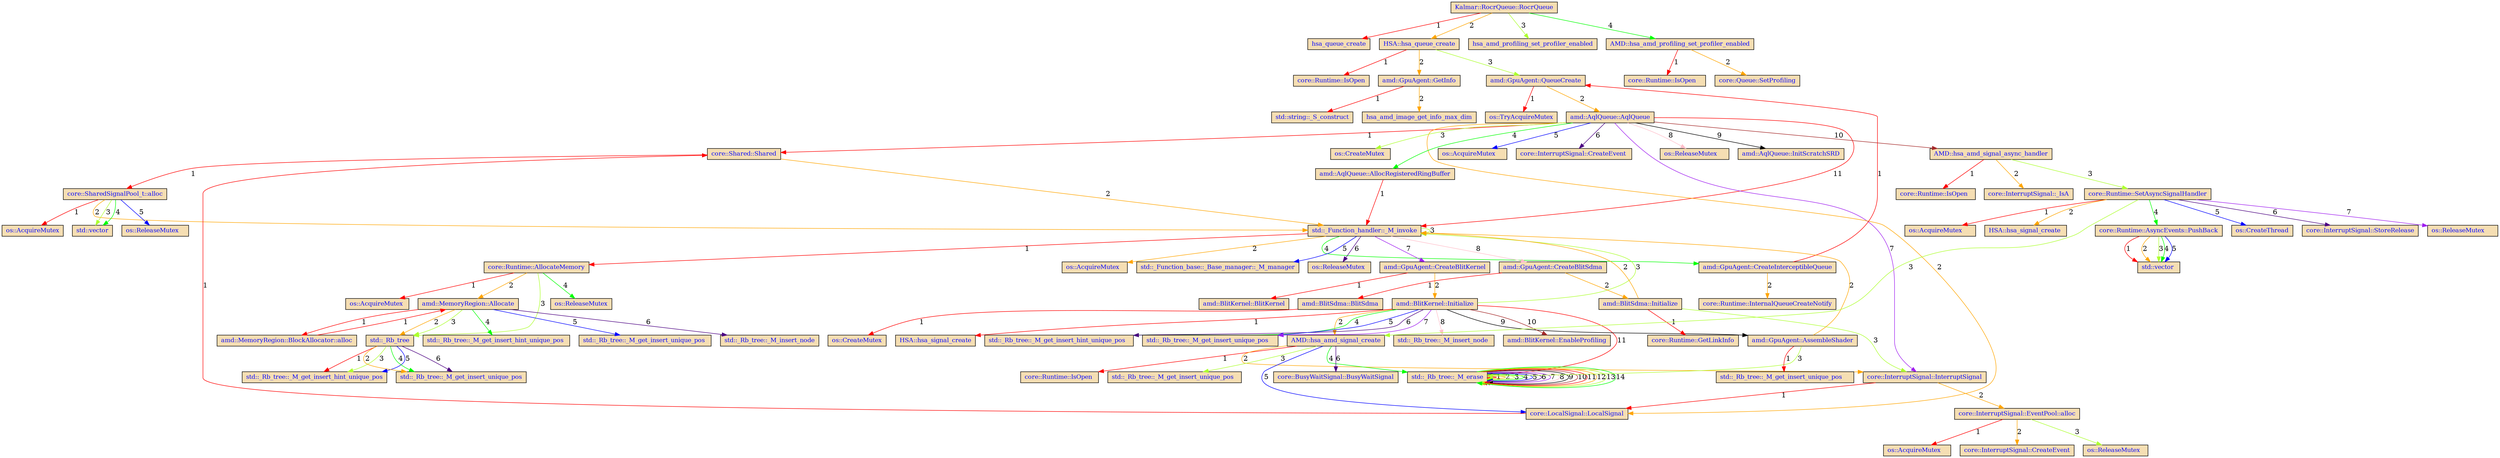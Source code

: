 digraph G{
rankdir=TB;
size="1920,1080"
node [fontsize=12,fontcolor=blue,style=filled,fillcolor=Wheat,shape=box height=.3 ordering=out];
"Kalmar::RocrQueue::RocrQueue" -> "hsa_queue_create" [label=1,color=red]
"Kalmar::RocrQueue::RocrQueue" -> "HSA::hsa_queue_create" [label=2,color=orange]
"HSA::hsa_queue_create" -> "core::Runtime::IsOpen" [label=1,color=red]
"HSA::hsa_queue_create" -> "amd::GpuAgent::GetInfo" [label=2,color=orange]
"amd::GpuAgent::GetInfo" -> "std::string::_S_construct" [label=1,color=red]
"amd::GpuAgent::GetInfo" -> "hsa_amd_image_get_info_max_dim" [label=2,color=orange]
"HSA::hsa_queue_create" -> "amd::GpuAgent::QueueCreate" [label=3,color=greenyellow]
"amd::GpuAgent::QueueCreate" -> "os::TryAcquireMutex" [label=1,color=red]
"amd::GpuAgent::QueueCreate" -> "amd::AqlQueue::AqlQueue" [label=2,color=orange]
"amd::AqlQueue::AqlQueue" -> "core::Shared::Shared" [label=1,color=red]
"core::Shared::Shared" -> "core::SharedSignalPool_t::alloc" [label=1,color=red]
"core::SharedSignalPool_t::alloc" -> "os::AcquireMutex" [label=1,color=red]
"core::SharedSignalPool_t::alloc" -> "std::_Function_handler::_M_invoke" [label=2,color=orange]
"std::_Function_handler::_M_invoke" -> "core::Runtime::AllocateMemory" [label=1,color=red]
"core::Runtime::AllocateMemory" -> "os::AcquireMutex " [label=1,color=red]
"core::Runtime::AllocateMemory" -> "amd::MemoryRegion::Allocate" [label=2,color=orange]
"amd::MemoryRegion::Allocate" -> "amd::MemoryRegion::BlockAllocator::alloc" [label=1,color=red]
"amd::MemoryRegion::BlockAllocator::alloc" -> "amd::MemoryRegion::Allocate" [label=1,color=red]
"amd::MemoryRegion::Allocate" -> "std::_Rb_tree" [label=2,color=orange]
"std::_Rb_tree" -> "std::_Rb_tree::_M_get_insert_hint_unique_pos" [label=1,color=red]
"std::_Rb_tree" -> "std::_Rb_tree::_M_get_insert_unique_pos" [label=2,color=orange]
"std::_Rb_tree" -> "std::_Rb_tree::_M_get_insert_hint_unique_pos" [label=3,color=greenyellow]
"std::_Rb_tree" -> "std::_Rb_tree::_M_get_insert_unique_pos" [label=4,color=green]
"std::_Rb_tree" -> "std::_Rb_tree::_M_get_insert_hint_unique_pos" [label=5,color=blue]
"std::_Rb_tree" -> "std::_Rb_tree::_M_get_insert_unique_pos" [label=6,color=indigo]
"amd::MemoryRegion::Allocate" -> "std::_Rb_tree" [label=3,color=greenyellow]
"amd::MemoryRegion::Allocate" -> "std::_Rb_tree::_M_get_insert_hint_unique_pos " [label=4,color=green]
"amd::MemoryRegion::Allocate" -> "std::_Rb_tree::_M_get_insert_unique_pos " [label=5,color=blue]
"amd::MemoryRegion::Allocate" -> "std::_Rb_tree::_M_insert_node" [label=6,color=indigo]
"core::Runtime::AllocateMemory" -> "std::_Rb_tree" [label=3,color=greenyellow]
"core::Runtime::AllocateMemory" -> "os::ReleaseMutex" [label=4,color=green]
"std::_Function_handler::_M_invoke" -> "os::AcquireMutex  " [label=2,color=orange]
"std::_Function_handler::_M_invoke" -> "std::_Function_handler::_M_invoke" [label=3,color=greenyellow]
"std::_Function_handler::_M_invoke" -> "amd::GpuAgent::CreateInterceptibleQueue" [label=4,color=green]
"amd::GpuAgent::CreateInterceptibleQueue" -> "amd::GpuAgent::QueueCreate" [label=1,color=red]
"amd::GpuAgent::CreateInterceptibleQueue" -> "core::Runtime::InternalQueueCreateNotify" [label=2,color=orange]
"std::_Function_handler::_M_invoke" -> "std::_Function_base::_Base_manager::_M_manager" [label=5,color=blue]
"std::_Function_handler::_M_invoke" -> "os::ReleaseMutex " [label=6,color=indigo]
"std::_Function_handler::_M_invoke" -> "amd::GpuAgent::CreateBlitKernel" [label=7,color=purple]
"amd::GpuAgent::CreateBlitKernel" -> "amd::BlitKernel::BlitKernel" [label=1,color=red]
"amd::GpuAgent::CreateBlitKernel" -> "amd::BlitKernel::Initialize" [label=2,color=orange]
"amd::BlitKernel::Initialize" -> "HSA::hsa_signal_create" [label=1,color=red]
"amd::BlitKernel::Initialize" -> "AMD::hsa_amd_signal_create" [label=2,color=orange]
"AMD::hsa_amd_signal_create" -> "core::Runtime::IsOpen " [label=1,color=red]
"AMD::hsa_amd_signal_create" -> "core::InterruptSignal::InterruptSignal" [label=2,color=orange]
"core::InterruptSignal::InterruptSignal" -> "core::LocalSignal::LocalSignal" [label=1,color=red]
"core::LocalSignal::LocalSignal" -> "core::Shared::Shared" [label=1,color=red]
"core::Shared::Shared" -> "std::_Function_handler::_M_invoke" [label=2,color=orange]
"std::_Function_handler::_M_invoke" -> "amd::GpuAgent::CreateBlitSdma" [label=8,color=pink]
"amd::GpuAgent::CreateBlitSdma" -> "amd::BlitSdma::BlitSdma" [label=1,color=red]
"amd::BlitSdma::BlitSdma" -> "os::CreateMutex" [label=1,color=red]
"amd::GpuAgent::CreateBlitSdma" -> "amd::BlitSdma::Initialize" [label=2,color=orange]
"amd::BlitSdma::Initialize" -> "core::Runtime::GetLinkInfo" [label=1,color=red]
"amd::BlitSdma::Initialize" -> "std::_Function_handler::_M_invoke" [label=2,color=orange]
"amd::BlitSdma::Initialize" -> "core::InterruptSignal::InterruptSignal" [label=3,color=greenyellow]
"core::InterruptSignal::InterruptSignal" -> "core::InterruptSignal::EventPool::alloc" [label=2,color=orange]
"core::InterruptSignal::EventPool::alloc" -> "os::AcquireMutex   " [label=1,color=red]
"core::InterruptSignal::EventPool::alloc" -> "core::InterruptSignal::CreateEvent" [label=2,color=orange]
"core::InterruptSignal::EventPool::alloc" -> "os::ReleaseMutex  " [label=3,color=greenyellow]
"AMD::hsa_amd_signal_create" -> "std::_Rb_tree::_M_get_insert_unique_pos  " [label=3,color=greenyellow]
"AMD::hsa_amd_signal_create" -> "std::_Rb_tree::_M_erase" [label=4,color=green]
"std::_Rb_tree::_M_erase" -> "std::_Rb_tree::_M_erase" [label=1,color=red]
"std::_Rb_tree::_M_erase" -> "std::_Rb_tree::_M_erase" [label=2,color=orange]
"std::_Rb_tree::_M_erase" -> "std::_Rb_tree::_M_erase" [label=3,color=greenyellow]
"std::_Rb_tree::_M_erase" -> "std::_Rb_tree::_M_erase" [label=4,color=green]
"std::_Rb_tree::_M_erase" -> "std::_Rb_tree::_M_erase" [label=5,color=blue]
"std::_Rb_tree::_M_erase" -> "std::_Rb_tree::_M_erase" [label=6,color=indigo]
"std::_Rb_tree::_M_erase" -> "std::_Rb_tree::_M_erase" [label=7,color=purple]
"std::_Rb_tree::_M_erase" -> "std::_Rb_tree::_M_erase" [label=8,color=pink]
"std::_Rb_tree::_M_erase" -> "std::_Rb_tree::_M_erase" [label=9,color=black]
"std::_Rb_tree::_M_erase" -> "std::_Rb_tree::_M_erase" [label=10,color=brown]
"std::_Rb_tree::_M_erase" -> "std::_Rb_tree::_M_erase" [label=11,color=red]
"std::_Rb_tree::_M_erase" -> "std::_Rb_tree::_M_erase" [label=12,color=orange]
"std::_Rb_tree::_M_erase" -> "std::_Rb_tree::_M_erase" [label=13,color=greenyellow]
"std::_Rb_tree::_M_erase" -> "std::_Rb_tree::_M_erase" [label=14,color=green]
"AMD::hsa_amd_signal_create" -> "core::LocalSignal::LocalSignal" [label=5,color=blue]
"AMD::hsa_amd_signal_create" -> "core::BusyWaitSignal::BusyWaitSignal" [label=6,color=indigo]
"amd::BlitKernel::Initialize" -> "std::_Function_handler::_M_invoke" [label=3,color=greenyellow]
"amd::BlitKernel::Initialize" -> "std::_Rb_tree::_M_get_insert_hint_unique_pos  " [label=4,color=green]
"amd::BlitKernel::Initialize" -> "std::_Rb_tree::_M_get_insert_unique_pos   " [label=5,color=blue]
"amd::BlitKernel::Initialize" -> "std::_Rb_tree::_M_get_insert_hint_unique_pos  " [label=6,color=indigo]
"amd::BlitKernel::Initialize" -> "std::_Rb_tree::_M_get_insert_unique_pos   " [label=7,color=purple]
"amd::BlitKernel::Initialize" -> "std::_Rb_tree::_M_insert_node " [label=8,color=pink]
"amd::BlitKernel::Initialize" -> "amd::GpuAgent::AssembleShader" [label=9,color=black]
"amd::GpuAgent::AssembleShader" -> "std::_Rb_tree::_M_get_insert_unique_pos    " [label=1,color=red]
"amd::GpuAgent::AssembleShader" -> "std::_Function_handler::_M_invoke" [label=2,color=orange]
"amd::GpuAgent::AssembleShader" -> "std::_Rb_tree::_M_erase" [label=3,color=greenyellow]
"amd::BlitKernel::Initialize" -> "amd::BlitKernel::EnableProfiling" [label=10,color=brown]
"amd::BlitKernel::Initialize" -> "std::_Rb_tree::_M_erase" [label=11,color=red]
"core::SharedSignalPool_t::alloc" -> "std::vector" [label=3,color=greenyellow]
"core::SharedSignalPool_t::alloc" -> "std::vector" [label=4,color=green]
"core::SharedSignalPool_t::alloc" -> "os::ReleaseMutex   " [label=5,color=blue]
"amd::AqlQueue::AqlQueue" -> "core::LocalSignal::LocalSignal" [label=2,color=orange]
"amd::AqlQueue::AqlQueue" -> "os::CreateMutex " [label=3,color=greenyellow]
"amd::AqlQueue::AqlQueue" -> "amd::AqlQueue::AllocRegisteredRingBuffer" [label=4,color=green]
"amd::AqlQueue::AllocRegisteredRingBuffer" -> "std::_Function_handler::_M_invoke" [label=1,color=red]
"amd::AqlQueue::AqlQueue" -> "os::AcquireMutex    " [label=5,color=blue]
"amd::AqlQueue::AqlQueue" -> "core::InterruptSignal::CreateEvent " [label=6,color=indigo]
"amd::AqlQueue::AqlQueue" -> "core::InterruptSignal::InterruptSignal" [label=7,color=purple]
"amd::AqlQueue::AqlQueue" -> "os::ReleaseMutex    " [label=8,color=pink]
"amd::AqlQueue::AqlQueue" -> "amd::AqlQueue::InitScratchSRD" [label=9,color=black]
"amd::AqlQueue::AqlQueue" -> "AMD::hsa_amd_signal_async_handler" [label=10,color=brown]
"AMD::hsa_amd_signal_async_handler" -> "core::Runtime::IsOpen  " [label=1,color=red]
"AMD::hsa_amd_signal_async_handler" -> "core::InterruptSignal::_IsA" [label=2,color=orange]
"AMD::hsa_amd_signal_async_handler" -> "core::Runtime::SetAsyncSignalHandler" [label=3,color=greenyellow]
"core::Runtime::SetAsyncSignalHandler" -> "os::AcquireMutex     " [label=1,color=red]
"core::Runtime::SetAsyncSignalHandler" -> "HSA::hsa_signal_create " [label=2,color=orange]
"core::Runtime::SetAsyncSignalHandler" -> "AMD::hsa_amd_signal_create" [label=3,color=greenyellow]
"core::Runtime::SetAsyncSignalHandler" -> "core::Runtime::AsyncEvents::PushBack" [label=4,color=green]
"core::Runtime::AsyncEvents::PushBack" -> "std::vector " [label=1,color=red]
"core::Runtime::AsyncEvents::PushBack" -> "std::vector " [label=2,color=orange]
"core::Runtime::AsyncEvents::PushBack" -> "std::vector " [label=3,color=greenyellow]
"core::Runtime::AsyncEvents::PushBack" -> "std::vector " [label=4,color=green]
"core::Runtime::AsyncEvents::PushBack" -> "std::vector " [label=5,color=blue]
"core::Runtime::SetAsyncSignalHandler" -> "os::CreateThread" [label=5,color=blue]
"core::Runtime::SetAsyncSignalHandler" -> "core::InterruptSignal::StoreRelease" [label=6,color=indigo]
"core::Runtime::SetAsyncSignalHandler" -> "os::ReleaseMutex     " [label=7,color=purple]
"amd::AqlQueue::AqlQueue" -> "std::_Function_handler::_M_invoke" [label=11,color=red]
"Kalmar::RocrQueue::RocrQueue" -> "hsa_amd_profiling_set_profiler_enabled" [label=3,color=greenyellow]
"Kalmar::RocrQueue::RocrQueue" -> "AMD::hsa_amd_profiling_set_profiler_enabled" [label=4,color=green]
"AMD::hsa_amd_profiling_set_profiler_enabled" -> "core::Runtime::IsOpen   " [label=1,color=red]
"AMD::hsa_amd_profiling_set_profiler_enabled" -> "core::Queue::SetProfiling" [label=2,color=orange]
}

